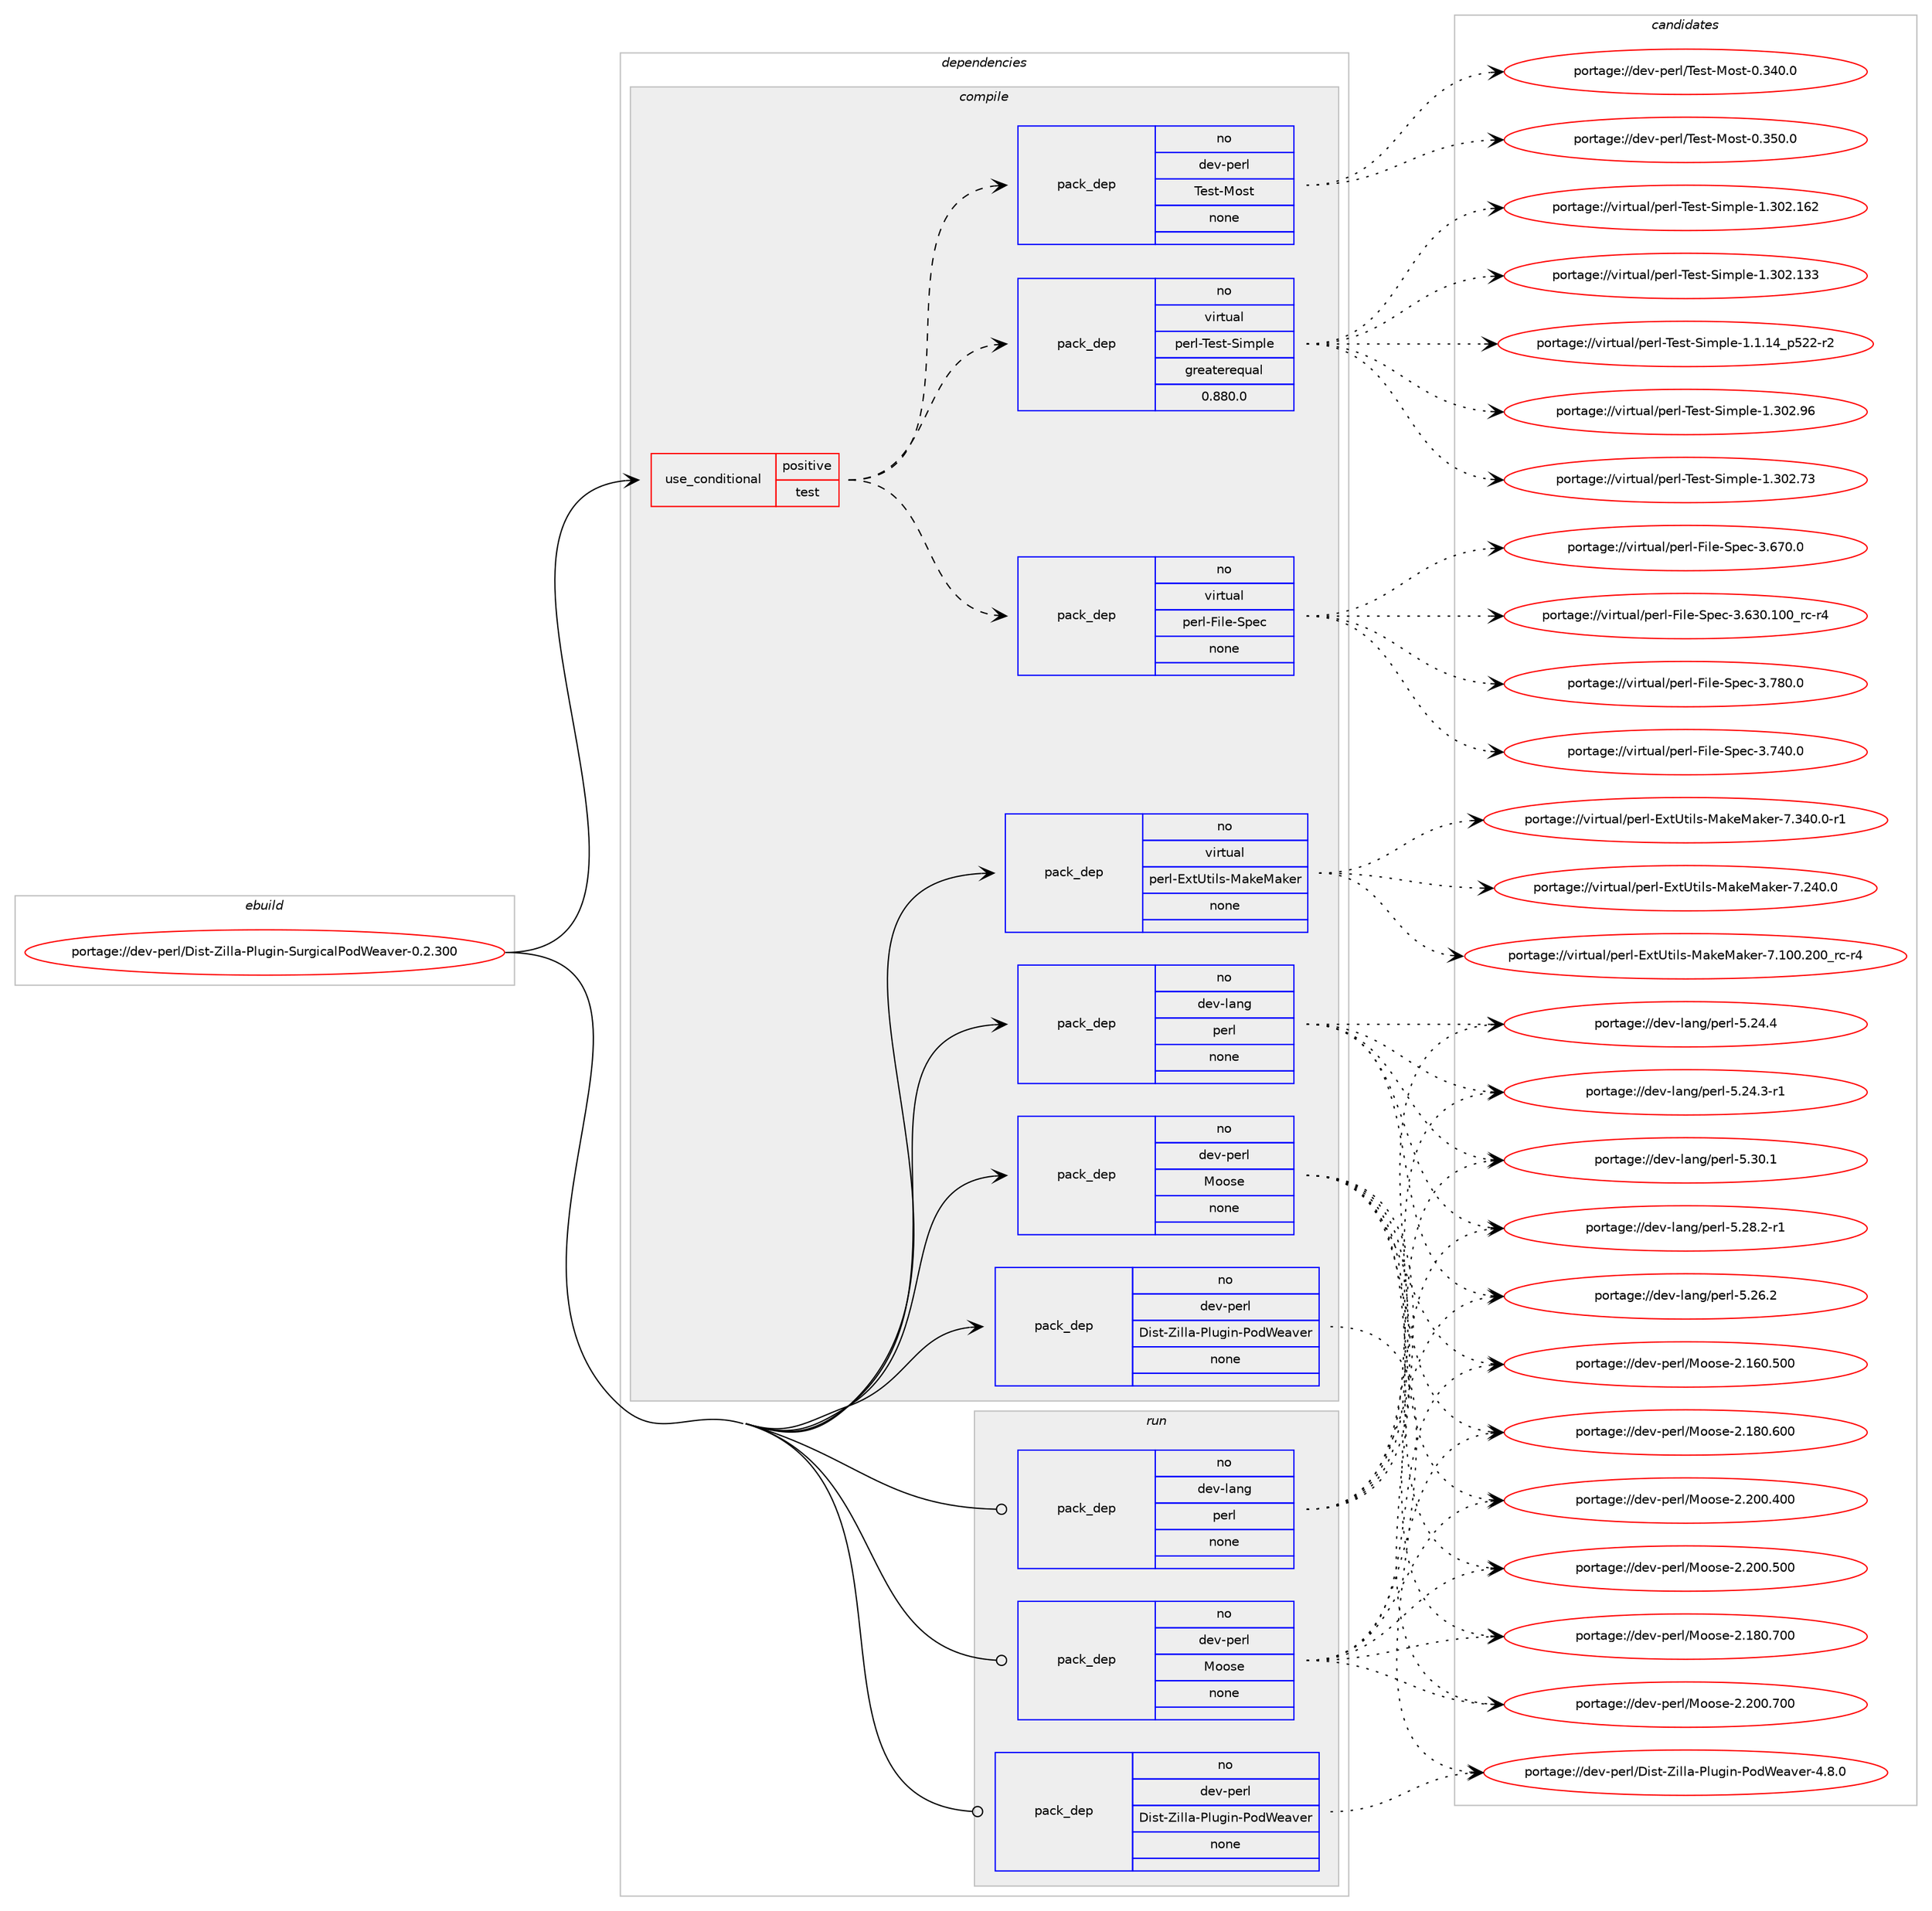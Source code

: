 digraph prolog {

# *************
# Graph options
# *************

newrank=true;
concentrate=true;
compound=true;
graph [rankdir=LR,fontname=Helvetica,fontsize=10,ranksep=1.5];#, ranksep=2.5, nodesep=0.2];
edge  [arrowhead=vee];
node  [fontname=Helvetica,fontsize=10];

# **********
# The ebuild
# **********

subgraph cluster_leftcol {
color=gray;
rank=same;
label=<<i>ebuild</i>>;
id [label="portage://dev-perl/Dist-Zilla-Plugin-SurgicalPodWeaver-0.2.300", color=red, width=4, href="../dev-perl/Dist-Zilla-Plugin-SurgicalPodWeaver-0.2.300.svg"];
}

# ****************
# The dependencies
# ****************

subgraph cluster_midcol {
color=gray;
label=<<i>dependencies</i>>;
subgraph cluster_compile {
fillcolor="#eeeeee";
style=filled;
label=<<i>compile</i>>;
subgraph cond122346 {
dependency495142 [label=<<TABLE BORDER="0" CELLBORDER="1" CELLSPACING="0" CELLPADDING="4"><TR><TD ROWSPAN="3" CELLPADDING="10">use_conditional</TD></TR><TR><TD>positive</TD></TR><TR><TD>test</TD></TR></TABLE>>, shape=none, color=red];
subgraph pack367701 {
dependency495143 [label=<<TABLE BORDER="0" CELLBORDER="1" CELLSPACING="0" CELLPADDING="4" WIDTH="220"><TR><TD ROWSPAN="6" CELLPADDING="30">pack_dep</TD></TR><TR><TD WIDTH="110">no</TD></TR><TR><TD>virtual</TD></TR><TR><TD>perl-File-Spec</TD></TR><TR><TD>none</TD></TR><TR><TD></TD></TR></TABLE>>, shape=none, color=blue];
}
dependency495142:e -> dependency495143:w [weight=20,style="dashed",arrowhead="vee"];
subgraph pack367702 {
dependency495144 [label=<<TABLE BORDER="0" CELLBORDER="1" CELLSPACING="0" CELLPADDING="4" WIDTH="220"><TR><TD ROWSPAN="6" CELLPADDING="30">pack_dep</TD></TR><TR><TD WIDTH="110">no</TD></TR><TR><TD>virtual</TD></TR><TR><TD>perl-Test-Simple</TD></TR><TR><TD>greaterequal</TD></TR><TR><TD>0.880.0</TD></TR></TABLE>>, shape=none, color=blue];
}
dependency495142:e -> dependency495144:w [weight=20,style="dashed",arrowhead="vee"];
subgraph pack367703 {
dependency495145 [label=<<TABLE BORDER="0" CELLBORDER="1" CELLSPACING="0" CELLPADDING="4" WIDTH="220"><TR><TD ROWSPAN="6" CELLPADDING="30">pack_dep</TD></TR><TR><TD WIDTH="110">no</TD></TR><TR><TD>dev-perl</TD></TR><TR><TD>Test-Most</TD></TR><TR><TD>none</TD></TR><TR><TD></TD></TR></TABLE>>, shape=none, color=blue];
}
dependency495142:e -> dependency495145:w [weight=20,style="dashed",arrowhead="vee"];
}
id:e -> dependency495142:w [weight=20,style="solid",arrowhead="vee"];
subgraph pack367704 {
dependency495146 [label=<<TABLE BORDER="0" CELLBORDER="1" CELLSPACING="0" CELLPADDING="4" WIDTH="220"><TR><TD ROWSPAN="6" CELLPADDING="30">pack_dep</TD></TR><TR><TD WIDTH="110">no</TD></TR><TR><TD>dev-lang</TD></TR><TR><TD>perl</TD></TR><TR><TD>none</TD></TR><TR><TD></TD></TR></TABLE>>, shape=none, color=blue];
}
id:e -> dependency495146:w [weight=20,style="solid",arrowhead="vee"];
subgraph pack367705 {
dependency495147 [label=<<TABLE BORDER="0" CELLBORDER="1" CELLSPACING="0" CELLPADDING="4" WIDTH="220"><TR><TD ROWSPAN="6" CELLPADDING="30">pack_dep</TD></TR><TR><TD WIDTH="110">no</TD></TR><TR><TD>dev-perl</TD></TR><TR><TD>Dist-Zilla-Plugin-PodWeaver</TD></TR><TR><TD>none</TD></TR><TR><TD></TD></TR></TABLE>>, shape=none, color=blue];
}
id:e -> dependency495147:w [weight=20,style="solid",arrowhead="vee"];
subgraph pack367706 {
dependency495148 [label=<<TABLE BORDER="0" CELLBORDER="1" CELLSPACING="0" CELLPADDING="4" WIDTH="220"><TR><TD ROWSPAN="6" CELLPADDING="30">pack_dep</TD></TR><TR><TD WIDTH="110">no</TD></TR><TR><TD>dev-perl</TD></TR><TR><TD>Moose</TD></TR><TR><TD>none</TD></TR><TR><TD></TD></TR></TABLE>>, shape=none, color=blue];
}
id:e -> dependency495148:w [weight=20,style="solid",arrowhead="vee"];
subgraph pack367707 {
dependency495149 [label=<<TABLE BORDER="0" CELLBORDER="1" CELLSPACING="0" CELLPADDING="4" WIDTH="220"><TR><TD ROWSPAN="6" CELLPADDING="30">pack_dep</TD></TR><TR><TD WIDTH="110">no</TD></TR><TR><TD>virtual</TD></TR><TR><TD>perl-ExtUtils-MakeMaker</TD></TR><TR><TD>none</TD></TR><TR><TD></TD></TR></TABLE>>, shape=none, color=blue];
}
id:e -> dependency495149:w [weight=20,style="solid",arrowhead="vee"];
}
subgraph cluster_compileandrun {
fillcolor="#eeeeee";
style=filled;
label=<<i>compile and run</i>>;
}
subgraph cluster_run {
fillcolor="#eeeeee";
style=filled;
label=<<i>run</i>>;
subgraph pack367708 {
dependency495150 [label=<<TABLE BORDER="0" CELLBORDER="1" CELLSPACING="0" CELLPADDING="4" WIDTH="220"><TR><TD ROWSPAN="6" CELLPADDING="30">pack_dep</TD></TR><TR><TD WIDTH="110">no</TD></TR><TR><TD>dev-lang</TD></TR><TR><TD>perl</TD></TR><TR><TD>none</TD></TR><TR><TD></TD></TR></TABLE>>, shape=none, color=blue];
}
id:e -> dependency495150:w [weight=20,style="solid",arrowhead="odot"];
subgraph pack367709 {
dependency495151 [label=<<TABLE BORDER="0" CELLBORDER="1" CELLSPACING="0" CELLPADDING="4" WIDTH="220"><TR><TD ROWSPAN="6" CELLPADDING="30">pack_dep</TD></TR><TR><TD WIDTH="110">no</TD></TR><TR><TD>dev-perl</TD></TR><TR><TD>Dist-Zilla-Plugin-PodWeaver</TD></TR><TR><TD>none</TD></TR><TR><TD></TD></TR></TABLE>>, shape=none, color=blue];
}
id:e -> dependency495151:w [weight=20,style="solid",arrowhead="odot"];
subgraph pack367710 {
dependency495152 [label=<<TABLE BORDER="0" CELLBORDER="1" CELLSPACING="0" CELLPADDING="4" WIDTH="220"><TR><TD ROWSPAN="6" CELLPADDING="30">pack_dep</TD></TR><TR><TD WIDTH="110">no</TD></TR><TR><TD>dev-perl</TD></TR><TR><TD>Moose</TD></TR><TR><TD>none</TD></TR><TR><TD></TD></TR></TABLE>>, shape=none, color=blue];
}
id:e -> dependency495152:w [weight=20,style="solid",arrowhead="odot"];
}
}

# **************
# The candidates
# **************

subgraph cluster_choices {
rank=same;
color=gray;
label=<<i>candidates</i>>;

subgraph choice367701 {
color=black;
nodesep=1;
choice118105114116117971084711210111410845701051081014583112101994551465556484648 [label="portage://virtual/perl-File-Spec-3.780.0", color=red, width=4,href="../virtual/perl-File-Spec-3.780.0.svg"];
choice118105114116117971084711210111410845701051081014583112101994551465552484648 [label="portage://virtual/perl-File-Spec-3.740.0", color=red, width=4,href="../virtual/perl-File-Spec-3.740.0.svg"];
choice118105114116117971084711210111410845701051081014583112101994551465455484648 [label="portage://virtual/perl-File-Spec-3.670.0", color=red, width=4,href="../virtual/perl-File-Spec-3.670.0.svg"];
choice118105114116117971084711210111410845701051081014583112101994551465451484649484895114994511452 [label="portage://virtual/perl-File-Spec-3.630.100_rc-r4", color=red, width=4,href="../virtual/perl-File-Spec-3.630.100_rc-r4.svg"];
dependency495143:e -> choice118105114116117971084711210111410845701051081014583112101994551465556484648:w [style=dotted,weight="100"];
dependency495143:e -> choice118105114116117971084711210111410845701051081014583112101994551465552484648:w [style=dotted,weight="100"];
dependency495143:e -> choice118105114116117971084711210111410845701051081014583112101994551465455484648:w [style=dotted,weight="100"];
dependency495143:e -> choice118105114116117971084711210111410845701051081014583112101994551465451484649484895114994511452:w [style=dotted,weight="100"];
}
subgraph choice367702 {
color=black;
nodesep=1;
choice118105114116117971084711210111410845841011151164583105109112108101454946514850465754 [label="portage://virtual/perl-Test-Simple-1.302.96", color=red, width=4,href="../virtual/perl-Test-Simple-1.302.96.svg"];
choice118105114116117971084711210111410845841011151164583105109112108101454946514850465551 [label="portage://virtual/perl-Test-Simple-1.302.73", color=red, width=4,href="../virtual/perl-Test-Simple-1.302.73.svg"];
choice11810511411611797108471121011141084584101115116458310510911210810145494651485046495450 [label="portage://virtual/perl-Test-Simple-1.302.162", color=red, width=4,href="../virtual/perl-Test-Simple-1.302.162.svg"];
choice11810511411611797108471121011141084584101115116458310510911210810145494651485046495151 [label="portage://virtual/perl-Test-Simple-1.302.133", color=red, width=4,href="../virtual/perl-Test-Simple-1.302.133.svg"];
choice11810511411611797108471121011141084584101115116458310510911210810145494649464952951125350504511450 [label="portage://virtual/perl-Test-Simple-1.1.14_p522-r2", color=red, width=4,href="../virtual/perl-Test-Simple-1.1.14_p522-r2.svg"];
dependency495144:e -> choice118105114116117971084711210111410845841011151164583105109112108101454946514850465754:w [style=dotted,weight="100"];
dependency495144:e -> choice118105114116117971084711210111410845841011151164583105109112108101454946514850465551:w [style=dotted,weight="100"];
dependency495144:e -> choice11810511411611797108471121011141084584101115116458310510911210810145494651485046495450:w [style=dotted,weight="100"];
dependency495144:e -> choice11810511411611797108471121011141084584101115116458310510911210810145494651485046495151:w [style=dotted,weight="100"];
dependency495144:e -> choice11810511411611797108471121011141084584101115116458310510911210810145494649464952951125350504511450:w [style=dotted,weight="100"];
}
subgraph choice367703 {
color=black;
nodesep=1;
choice10010111845112101114108478410111511645771111151164548465153484648 [label="portage://dev-perl/Test-Most-0.350.0", color=red, width=4,href="../dev-perl/Test-Most-0.350.0.svg"];
choice10010111845112101114108478410111511645771111151164548465152484648 [label="portage://dev-perl/Test-Most-0.340.0", color=red, width=4,href="../dev-perl/Test-Most-0.340.0.svg"];
dependency495145:e -> choice10010111845112101114108478410111511645771111151164548465153484648:w [style=dotted,weight="100"];
dependency495145:e -> choice10010111845112101114108478410111511645771111151164548465152484648:w [style=dotted,weight="100"];
}
subgraph choice367704 {
color=black;
nodesep=1;
choice10010111845108971101034711210111410845534651484649 [label="portage://dev-lang/perl-5.30.1", color=red, width=4,href="../dev-lang/perl-5.30.1.svg"];
choice100101118451089711010347112101114108455346505646504511449 [label="portage://dev-lang/perl-5.28.2-r1", color=red, width=4,href="../dev-lang/perl-5.28.2-r1.svg"];
choice10010111845108971101034711210111410845534650544650 [label="portage://dev-lang/perl-5.26.2", color=red, width=4,href="../dev-lang/perl-5.26.2.svg"];
choice10010111845108971101034711210111410845534650524652 [label="portage://dev-lang/perl-5.24.4", color=red, width=4,href="../dev-lang/perl-5.24.4.svg"];
choice100101118451089711010347112101114108455346505246514511449 [label="portage://dev-lang/perl-5.24.3-r1", color=red, width=4,href="../dev-lang/perl-5.24.3-r1.svg"];
dependency495146:e -> choice10010111845108971101034711210111410845534651484649:w [style=dotted,weight="100"];
dependency495146:e -> choice100101118451089711010347112101114108455346505646504511449:w [style=dotted,weight="100"];
dependency495146:e -> choice10010111845108971101034711210111410845534650544650:w [style=dotted,weight="100"];
dependency495146:e -> choice10010111845108971101034711210111410845534650524652:w [style=dotted,weight="100"];
dependency495146:e -> choice100101118451089711010347112101114108455346505246514511449:w [style=dotted,weight="100"];
}
subgraph choice367705 {
color=black;
nodesep=1;
choice100101118451121011141084768105115116459010510810897458010811710310511045801111008710197118101114455246564648 [label="portage://dev-perl/Dist-Zilla-Plugin-PodWeaver-4.8.0", color=red, width=4,href="../dev-perl/Dist-Zilla-Plugin-PodWeaver-4.8.0.svg"];
dependency495147:e -> choice100101118451121011141084768105115116459010510810897458010811710310511045801111008710197118101114455246564648:w [style=dotted,weight="100"];
}
subgraph choice367706 {
color=black;
nodesep=1;
choice10010111845112101114108477711111111510145504650484846554848 [label="portage://dev-perl/Moose-2.200.700", color=red, width=4,href="../dev-perl/Moose-2.200.700.svg"];
choice10010111845112101114108477711111111510145504650484846534848 [label="portage://dev-perl/Moose-2.200.500", color=red, width=4,href="../dev-perl/Moose-2.200.500.svg"];
choice10010111845112101114108477711111111510145504650484846524848 [label="portage://dev-perl/Moose-2.200.400", color=red, width=4,href="../dev-perl/Moose-2.200.400.svg"];
choice10010111845112101114108477711111111510145504649564846554848 [label="portage://dev-perl/Moose-2.180.700", color=red, width=4,href="../dev-perl/Moose-2.180.700.svg"];
choice10010111845112101114108477711111111510145504649564846544848 [label="portage://dev-perl/Moose-2.180.600", color=red, width=4,href="../dev-perl/Moose-2.180.600.svg"];
choice10010111845112101114108477711111111510145504649544846534848 [label="portage://dev-perl/Moose-2.160.500", color=red, width=4,href="../dev-perl/Moose-2.160.500.svg"];
dependency495148:e -> choice10010111845112101114108477711111111510145504650484846554848:w [style=dotted,weight="100"];
dependency495148:e -> choice10010111845112101114108477711111111510145504650484846534848:w [style=dotted,weight="100"];
dependency495148:e -> choice10010111845112101114108477711111111510145504650484846524848:w [style=dotted,weight="100"];
dependency495148:e -> choice10010111845112101114108477711111111510145504649564846554848:w [style=dotted,weight="100"];
dependency495148:e -> choice10010111845112101114108477711111111510145504649564846544848:w [style=dotted,weight="100"];
dependency495148:e -> choice10010111845112101114108477711111111510145504649544846534848:w [style=dotted,weight="100"];
}
subgraph choice367707 {
color=black;
nodesep=1;
choice1181051141161179710847112101114108456912011685116105108115457797107101779710710111445554651524846484511449 [label="portage://virtual/perl-ExtUtils-MakeMaker-7.340.0-r1", color=red, width=4,href="../virtual/perl-ExtUtils-MakeMaker-7.340.0-r1.svg"];
choice118105114116117971084711210111410845691201168511610510811545779710710177971071011144555465052484648 [label="portage://virtual/perl-ExtUtils-MakeMaker-7.240.0", color=red, width=4,href="../virtual/perl-ExtUtils-MakeMaker-7.240.0.svg"];
choice118105114116117971084711210111410845691201168511610510811545779710710177971071011144555464948484650484895114994511452 [label="portage://virtual/perl-ExtUtils-MakeMaker-7.100.200_rc-r4", color=red, width=4,href="../virtual/perl-ExtUtils-MakeMaker-7.100.200_rc-r4.svg"];
dependency495149:e -> choice1181051141161179710847112101114108456912011685116105108115457797107101779710710111445554651524846484511449:w [style=dotted,weight="100"];
dependency495149:e -> choice118105114116117971084711210111410845691201168511610510811545779710710177971071011144555465052484648:w [style=dotted,weight="100"];
dependency495149:e -> choice118105114116117971084711210111410845691201168511610510811545779710710177971071011144555464948484650484895114994511452:w [style=dotted,weight="100"];
}
subgraph choice367708 {
color=black;
nodesep=1;
choice10010111845108971101034711210111410845534651484649 [label="portage://dev-lang/perl-5.30.1", color=red, width=4,href="../dev-lang/perl-5.30.1.svg"];
choice100101118451089711010347112101114108455346505646504511449 [label="portage://dev-lang/perl-5.28.2-r1", color=red, width=4,href="../dev-lang/perl-5.28.2-r1.svg"];
choice10010111845108971101034711210111410845534650544650 [label="portage://dev-lang/perl-5.26.2", color=red, width=4,href="../dev-lang/perl-5.26.2.svg"];
choice10010111845108971101034711210111410845534650524652 [label="portage://dev-lang/perl-5.24.4", color=red, width=4,href="../dev-lang/perl-5.24.4.svg"];
choice100101118451089711010347112101114108455346505246514511449 [label="portage://dev-lang/perl-5.24.3-r1", color=red, width=4,href="../dev-lang/perl-5.24.3-r1.svg"];
dependency495150:e -> choice10010111845108971101034711210111410845534651484649:w [style=dotted,weight="100"];
dependency495150:e -> choice100101118451089711010347112101114108455346505646504511449:w [style=dotted,weight="100"];
dependency495150:e -> choice10010111845108971101034711210111410845534650544650:w [style=dotted,weight="100"];
dependency495150:e -> choice10010111845108971101034711210111410845534650524652:w [style=dotted,weight="100"];
dependency495150:e -> choice100101118451089711010347112101114108455346505246514511449:w [style=dotted,weight="100"];
}
subgraph choice367709 {
color=black;
nodesep=1;
choice100101118451121011141084768105115116459010510810897458010811710310511045801111008710197118101114455246564648 [label="portage://dev-perl/Dist-Zilla-Plugin-PodWeaver-4.8.0", color=red, width=4,href="../dev-perl/Dist-Zilla-Plugin-PodWeaver-4.8.0.svg"];
dependency495151:e -> choice100101118451121011141084768105115116459010510810897458010811710310511045801111008710197118101114455246564648:w [style=dotted,weight="100"];
}
subgraph choice367710 {
color=black;
nodesep=1;
choice10010111845112101114108477711111111510145504650484846554848 [label="portage://dev-perl/Moose-2.200.700", color=red, width=4,href="../dev-perl/Moose-2.200.700.svg"];
choice10010111845112101114108477711111111510145504650484846534848 [label="portage://dev-perl/Moose-2.200.500", color=red, width=4,href="../dev-perl/Moose-2.200.500.svg"];
choice10010111845112101114108477711111111510145504650484846524848 [label="portage://dev-perl/Moose-2.200.400", color=red, width=4,href="../dev-perl/Moose-2.200.400.svg"];
choice10010111845112101114108477711111111510145504649564846554848 [label="portage://dev-perl/Moose-2.180.700", color=red, width=4,href="../dev-perl/Moose-2.180.700.svg"];
choice10010111845112101114108477711111111510145504649564846544848 [label="portage://dev-perl/Moose-2.180.600", color=red, width=4,href="../dev-perl/Moose-2.180.600.svg"];
choice10010111845112101114108477711111111510145504649544846534848 [label="portage://dev-perl/Moose-2.160.500", color=red, width=4,href="../dev-perl/Moose-2.160.500.svg"];
dependency495152:e -> choice10010111845112101114108477711111111510145504650484846554848:w [style=dotted,weight="100"];
dependency495152:e -> choice10010111845112101114108477711111111510145504650484846534848:w [style=dotted,weight="100"];
dependency495152:e -> choice10010111845112101114108477711111111510145504650484846524848:w [style=dotted,weight="100"];
dependency495152:e -> choice10010111845112101114108477711111111510145504649564846554848:w [style=dotted,weight="100"];
dependency495152:e -> choice10010111845112101114108477711111111510145504649564846544848:w [style=dotted,weight="100"];
dependency495152:e -> choice10010111845112101114108477711111111510145504649544846534848:w [style=dotted,weight="100"];
}
}

}
